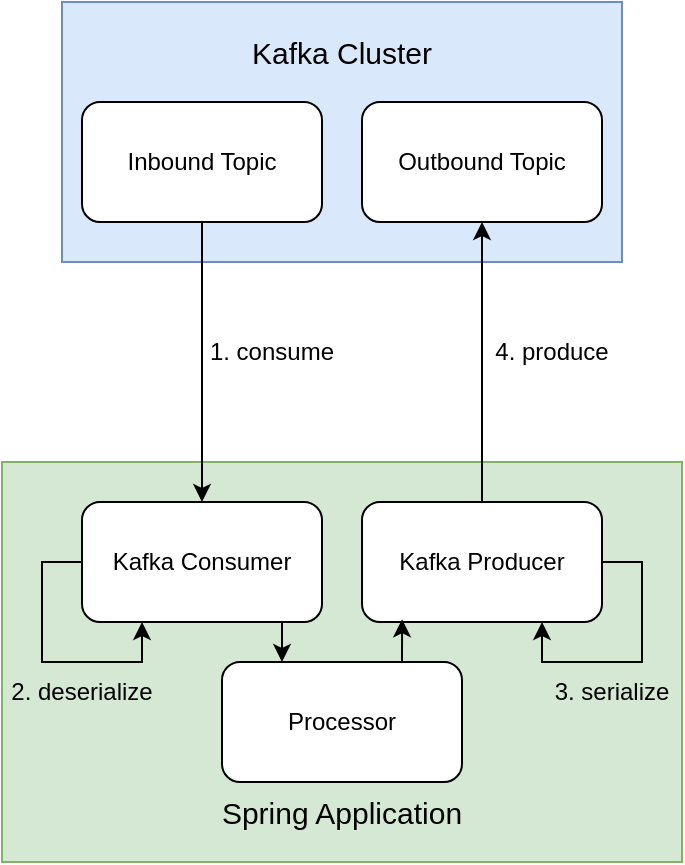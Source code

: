 <mxfile version="24.6.2" type="github">
  <diagram name="페이지-1" id="f_ijAe2MVVdj1flssfW5">
    <mxGraphModel dx="499" dy="950" grid="1" gridSize="10" guides="1" tooltips="1" connect="1" arrows="1" fold="1" page="1" pageScale="1" pageWidth="1169" pageHeight="827" math="0" shadow="0">
      <root>
        <mxCell id="0" />
        <mxCell id="1" parent="0" />
        <mxCell id="nf2A2d5hDT474Z5YE6yA-1" value="" style="rounded=0;whiteSpace=wrap;html=1;fillColor=#dae8fc;strokeColor=#6c8ebf;" parent="1" vertex="1">
          <mxGeometry x="120" y="80" width="280" height="130" as="geometry" />
        </mxCell>
        <mxCell id="nf2A2d5hDT474Z5YE6yA-2" value="Inbound Topic" style="rounded=1;whiteSpace=wrap;html=1;" parent="1" vertex="1">
          <mxGeometry x="130" y="130" width="120" height="60" as="geometry" />
        </mxCell>
        <mxCell id="nf2A2d5hDT474Z5YE6yA-3" value="Outbound Topic" style="rounded=1;whiteSpace=wrap;html=1;" parent="1" vertex="1">
          <mxGeometry x="270" y="130" width="120" height="60" as="geometry" />
        </mxCell>
        <mxCell id="nf2A2d5hDT474Z5YE6yA-4" value="&lt;font style=&quot;font-size: 15px;&quot;&gt;Kafka Cluster&lt;/font&gt;" style="text;html=1;align=center;verticalAlign=middle;whiteSpace=wrap;rounded=0;" parent="1" vertex="1">
          <mxGeometry x="210" y="80" width="100" height="50" as="geometry" />
        </mxCell>
        <mxCell id="nf2A2d5hDT474Z5YE6yA-5" value="" style="rounded=0;whiteSpace=wrap;html=1;fillColor=#d5e8d4;strokeColor=#82b366;" parent="1" vertex="1">
          <mxGeometry x="90" y="310" width="340" height="200" as="geometry" />
        </mxCell>
        <mxCell id="gATuGFyR8Gxn_eFIsUjg-6" style="edgeStyle=orthogonalEdgeStyle;rounded=0;orthogonalLoop=1;jettySize=auto;html=1;exitX=0.75;exitY=1;exitDx=0;exitDy=0;entryX=0.25;entryY=0;entryDx=0;entryDy=0;" edge="1" parent="1" source="nf2A2d5hDT474Z5YE6yA-6" target="gATuGFyR8Gxn_eFIsUjg-5">
          <mxGeometry relative="1" as="geometry" />
        </mxCell>
        <mxCell id="nf2A2d5hDT474Z5YE6yA-6" value="Kafka Consumer" style="rounded=1;whiteSpace=wrap;html=1;" parent="1" vertex="1">
          <mxGeometry x="130" y="330" width="120" height="60" as="geometry" />
        </mxCell>
        <mxCell id="nf2A2d5hDT474Z5YE6yA-10" style="edgeStyle=orthogonalEdgeStyle;rounded=0;orthogonalLoop=1;jettySize=auto;html=1;entryX=0.5;entryY=1;entryDx=0;entryDy=0;" parent="1" source="nf2A2d5hDT474Z5YE6yA-7" target="nf2A2d5hDT474Z5YE6yA-3" edge="1">
          <mxGeometry relative="1" as="geometry" />
        </mxCell>
        <mxCell id="nf2A2d5hDT474Z5YE6yA-7" value="Kafka Producer" style="rounded=1;whiteSpace=wrap;html=1;" parent="1" vertex="1">
          <mxGeometry x="270" y="330" width="120" height="60" as="geometry" />
        </mxCell>
        <mxCell id="nf2A2d5hDT474Z5YE6yA-8" value="&lt;font style=&quot;font-size: 15px;&quot;&gt;Spring Application&lt;/font&gt;" style="text;html=1;align=center;verticalAlign=middle;whiteSpace=wrap;rounded=0;" parent="1" vertex="1">
          <mxGeometry x="195" y="460" width="130" height="50" as="geometry" />
        </mxCell>
        <mxCell id="nf2A2d5hDT474Z5YE6yA-9" style="edgeStyle=orthogonalEdgeStyle;rounded=0;orthogonalLoop=1;jettySize=auto;html=1;exitX=0.5;exitY=1;exitDx=0;exitDy=0;" parent="1" source="nf2A2d5hDT474Z5YE6yA-2" edge="1">
          <mxGeometry relative="1" as="geometry">
            <mxPoint x="190" y="330" as="targetPoint" />
          </mxGeometry>
        </mxCell>
        <mxCell id="nf2A2d5hDT474Z5YE6yA-11" value="1. consume" style="text;html=1;align=center;verticalAlign=middle;whiteSpace=wrap;rounded=0;" parent="1" vertex="1">
          <mxGeometry x="190" y="240" width="70" height="30" as="geometry" />
        </mxCell>
        <mxCell id="nf2A2d5hDT474Z5YE6yA-12" value="4. produce" style="text;html=1;align=center;verticalAlign=middle;whiteSpace=wrap;rounded=0;" parent="1" vertex="1">
          <mxGeometry x="330" y="240" width="70" height="30" as="geometry" />
        </mxCell>
        <mxCell id="gATuGFyR8Gxn_eFIsUjg-1" style="edgeStyle=orthogonalEdgeStyle;rounded=0;orthogonalLoop=1;jettySize=auto;html=1;exitX=0;exitY=0.5;exitDx=0;exitDy=0;entryX=0.25;entryY=1;entryDx=0;entryDy=0;" edge="1" parent="1" source="nf2A2d5hDT474Z5YE6yA-6" target="nf2A2d5hDT474Z5YE6yA-6">
          <mxGeometry relative="1" as="geometry" />
        </mxCell>
        <mxCell id="gATuGFyR8Gxn_eFIsUjg-2" style="edgeStyle=orthogonalEdgeStyle;rounded=0;orthogonalLoop=1;jettySize=auto;html=1;exitX=1;exitY=0.5;exitDx=0;exitDy=0;entryX=0.75;entryY=1;entryDx=0;entryDy=0;" edge="1" parent="1" source="nf2A2d5hDT474Z5YE6yA-7" target="nf2A2d5hDT474Z5YE6yA-7">
          <mxGeometry relative="1" as="geometry" />
        </mxCell>
        <mxCell id="gATuGFyR8Gxn_eFIsUjg-3" value="2. deserialize" style="text;html=1;align=center;verticalAlign=middle;whiteSpace=wrap;rounded=0;" vertex="1" parent="1">
          <mxGeometry x="90" y="410" width="80" height="30" as="geometry" />
        </mxCell>
        <mxCell id="gATuGFyR8Gxn_eFIsUjg-4" value="3. serialize" style="text;html=1;align=center;verticalAlign=middle;whiteSpace=wrap;rounded=0;" vertex="1" parent="1">
          <mxGeometry x="360" y="410" width="70" height="30" as="geometry" />
        </mxCell>
        <mxCell id="gATuGFyR8Gxn_eFIsUjg-5" value="Processor" style="rounded=1;whiteSpace=wrap;html=1;" vertex="1" parent="1">
          <mxGeometry x="200" y="410" width="120" height="60" as="geometry" />
        </mxCell>
        <mxCell id="gATuGFyR8Gxn_eFIsUjg-7" style="edgeStyle=orthogonalEdgeStyle;rounded=0;orthogonalLoop=1;jettySize=auto;html=1;exitX=0.75;exitY=0;exitDx=0;exitDy=0;entryX=0.167;entryY=0.977;entryDx=0;entryDy=0;entryPerimeter=0;" edge="1" parent="1" source="gATuGFyR8Gxn_eFIsUjg-5" target="nf2A2d5hDT474Z5YE6yA-7">
          <mxGeometry relative="1" as="geometry" />
        </mxCell>
      </root>
    </mxGraphModel>
  </diagram>
</mxfile>
